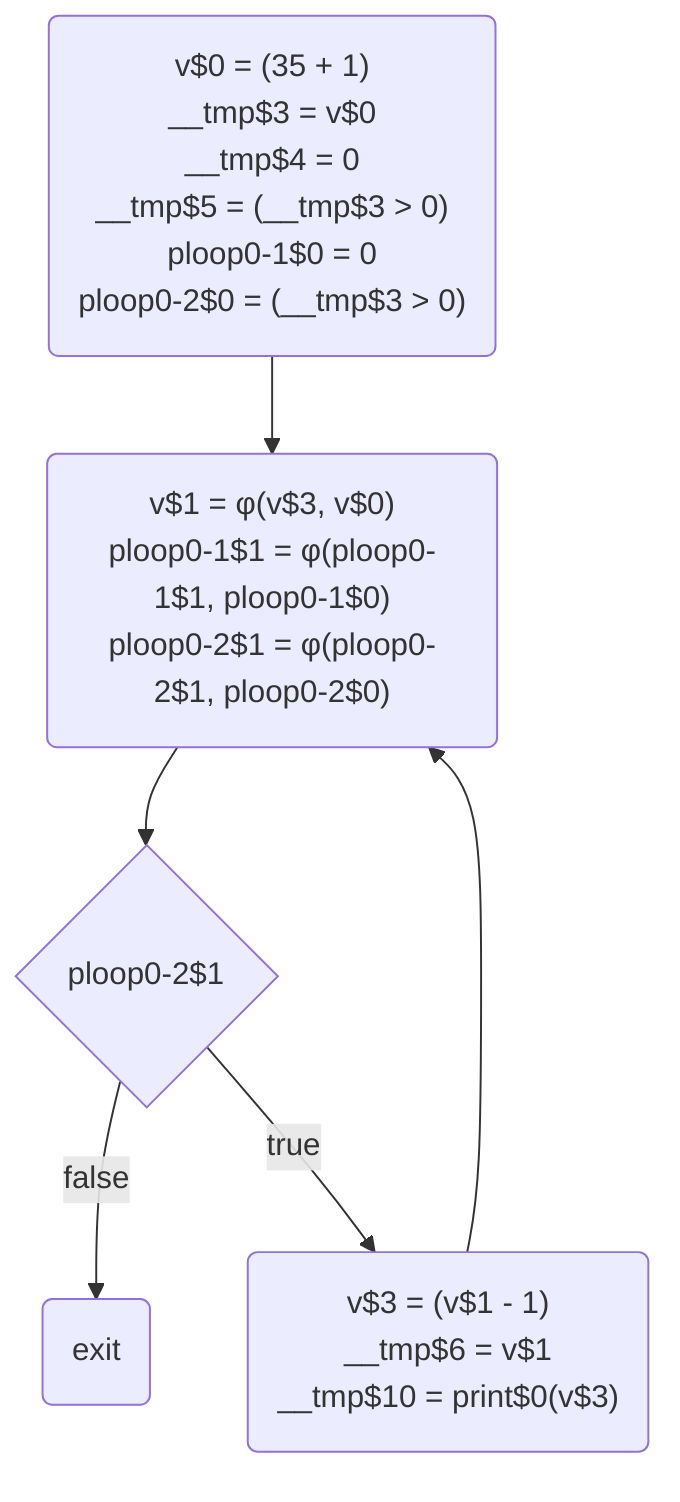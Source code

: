 flowchart TD
	entry$20("v$0 = (35 + 1)<br>__tmp$3 = v$0<br>__tmp$4 = 0<br>__tmp$5 = (__tmp$3 > 0)<br>ploop0-1$0 = 0<br>ploop0-2$0 = (__tmp$3 > 0)")
	while_body$23("v$3 = (v$1 - 1)<br>__tmp$6 = v$1<br>__tmp$10 = print$0(v$3)")
	while_start$21("v$1 = φ(v$3, v$0)<br>ploop0-1$1 = φ(ploop0-1$1, ploop0-1$0)<br>ploop0-2$1 = φ(ploop0-2$1, ploop0-2$0)")
	while_exit$24("exit")
	cond$22{"ploop0-2$1"}
	cond$22 --> |"false"| while_exit$24
	while_body$23 -->  while_start$21
	while_start$21 -->  cond$22
	cond$22 --> |"true"| while_body$23
	entry$20 -->  while_start$21